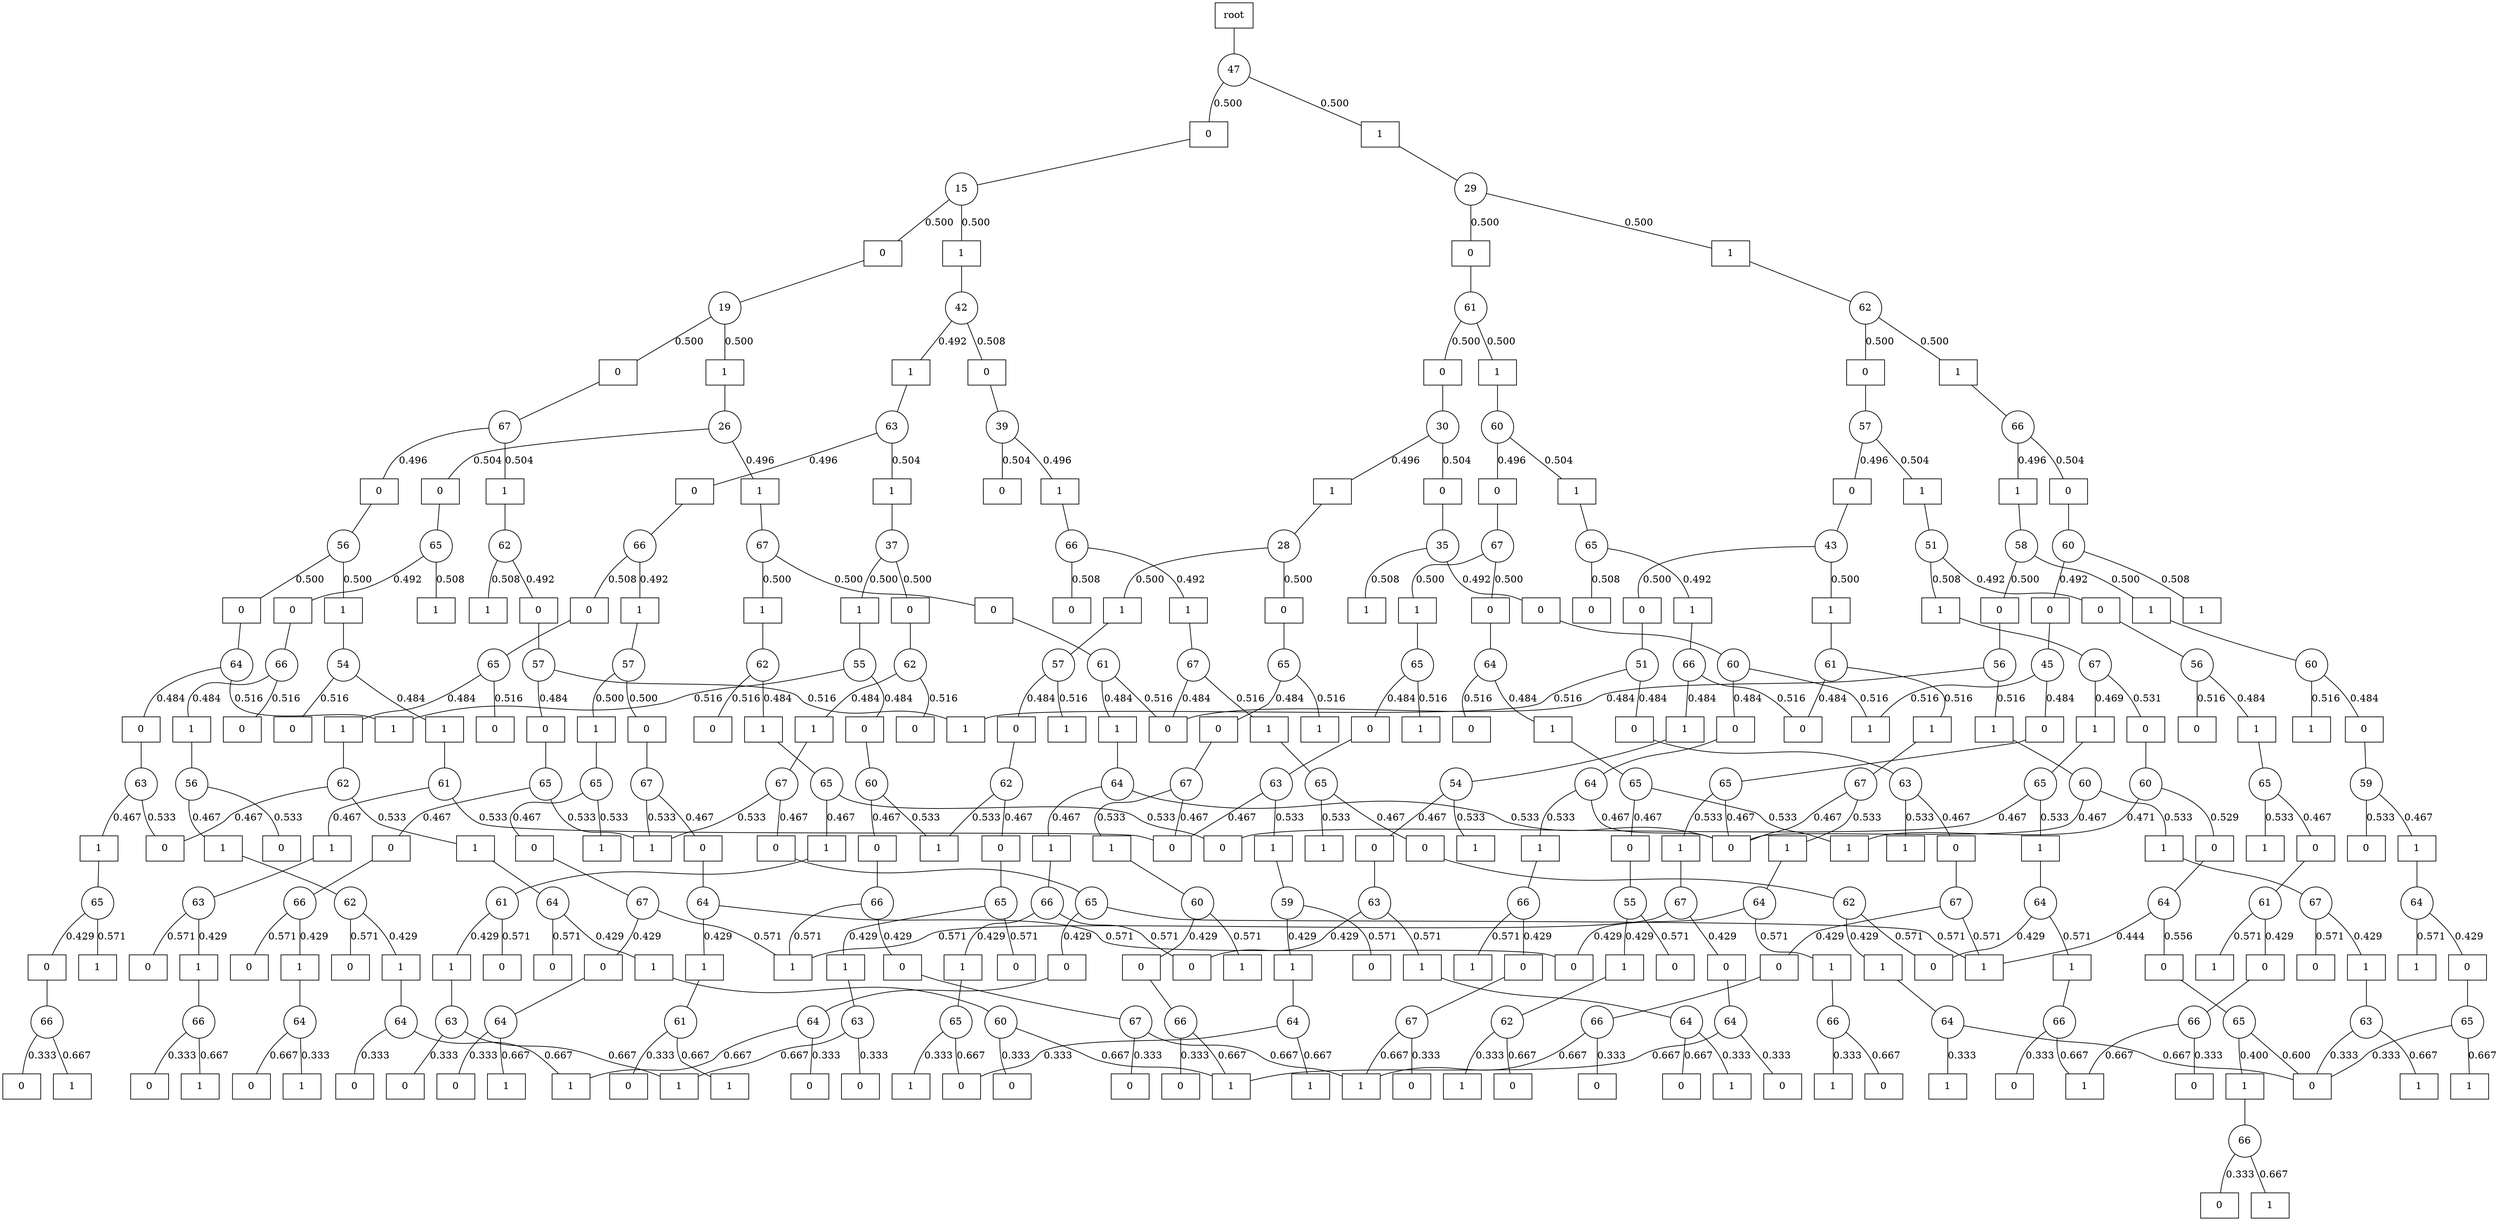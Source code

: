 graph G {
splines=true;
0 [shape=box, label = "root" ]
0--1;
1 [shape=circle, label=47]
1--2[label = 0.500, labelangle=110];
2 [shape=box, label=0]
2--3;
3 [shape=circle, label=15]
3--4[label = 0.500, labelangle=110];
4 [shape=box, label=0]
4--5;
5 [shape=circle, label=19]
5--6[label = 0.500, labelangle=110];
6 [shape=box, label=0]
6--7;
7 [shape=circle, label=67]
7--8[label = 0.496, labelangle=110];
8 [shape=box, label=0]
8--9;
9 [shape=circle, label=56]
9--10[label = 0.500, labelangle=110];
10 [shape=box, label=0]
10--11;
11 [shape=circle, label=64]
11--12[label = 0.484, labelangle=110];
12 [shape=box, label=0]
12--13;
13 [shape=circle, label=63]
13--14[label = 0.533, labelangle=110];
14 [shape=box, label=0]
13--36[label = 0.467, labelangle=110];
36 [shape=box, label=1]
36--37;
37 [shape=circle, label=65]
37--38[label = 0.429, labelangle=110];
38 [shape=box, label=0]
38--39;
39 [shape=circle, label=66]
39--40[label = 0.333, labelangle=110];
40 [shape=box, label=0]
39--32[label = 0.667, labelangle=110];
32 [shape=box, label=1]
37--45[label = 0.571, labelangle=110];
45 [shape=box, label=1]
11--55[label = 0.516, labelangle=110];
55 [shape=box, label=1]
9--101[label = 0.500, labelangle=110];
101 [shape=box, label=1]
101--102;
102 [shape=circle, label=54]
102--103[label = 0.516, labelangle=110];
103 [shape=box, label=0]
102--149[label = 0.484, labelangle=110];
149 [shape=box, label=1]
149--150;
150 [shape=circle, label=61]
150--151[label = 0.533, labelangle=110];
151 [shape=box, label=0]
150--173[label = 0.467, labelangle=110];
173 [shape=box, label=1]
173--174;
174 [shape=circle, label=63]
174--175[label = 0.571, labelangle=110];
175 [shape=box, label=0]
174--185[label = 0.429, labelangle=110];
185 [shape=box, label=1]
185--186;
186 [shape=circle, label=66]
186--187[label = 0.333, labelangle=110];
187 [shape=box, label=0]
186--113[label = 0.667, labelangle=110];
113 [shape=box, label=1]
7--192[label = 0.504, labelangle=110];
192 [shape=box, label=1]
192--193;
193 [shape=circle, label=62]
193--194[label = 0.492, labelangle=110];
194 [shape=box, label=0]
194--195;
195 [shape=circle, label=57]
195--196[label = 0.484, labelangle=110];
196 [shape=box, label=0]
196--197;
197 [shape=circle, label=65]
197--198[label = 0.467, labelangle=110];
198 [shape=box, label=0]
198--199;
199 [shape=circle, label=66]
199--200[label = 0.571, labelangle=110];
200 [shape=box, label=0]
199--210[label = 0.429, labelangle=110];
210 [shape=box, label=1]
210--211;
211 [shape=circle, label=64]
211--212[label = 0.667, labelangle=110];
212 [shape=box, label=0]
211--216[label = 0.333, labelangle=110];
216 [shape=box, label=1]
197--217[label = 0.533, labelangle=110];
217 [shape=box, label=1]
195--239[label = 0.516, labelangle=110];
239 [shape=box, label=1]
193--285[label = 0.508, labelangle=110];
285 [shape=box, label=1]
5--379[label = 0.500, labelangle=110];
379 [shape=box, label=1]
379--380;
380 [shape=circle, label=26]
380--381[label = 0.504, labelangle=110];
381 [shape=box, label=0]
381--382;
382 [shape=circle, label=65]
382--383[label = 0.492, labelangle=110];
383 [shape=box, label=0]
383--384;
384 [shape=circle, label=66]
384--385[label = 0.516, labelangle=110];
385 [shape=box, label=0]
384--431[label = 0.484, labelangle=110];
431 [shape=box, label=1]
431--432;
432 [shape=circle, label=56]
432--433[label = 0.533, labelangle=110];
433 [shape=box, label=0]
432--455[label = 0.467, labelangle=110];
455 [shape=box, label=1]
455--456;
456 [shape=circle, label=62]
456--457[label = 0.571, labelangle=110];
457 [shape=box, label=0]
456--467[label = 0.429, labelangle=110];
467 [shape=box, label=1]
467--468;
468 [shape=circle, label=64]
468--469[label = 0.333, labelangle=110];
469 [shape=box, label=0]
468--259[label = 0.667, labelangle=110];
259 [shape=box, label=1]
382--474[label = 0.508, labelangle=110];
474 [shape=box, label=1]
380--568[label = 0.496, labelangle=110];
568 [shape=box, label=1]
568--569;
569 [shape=circle, label=67]
569--570[label = 0.500, labelangle=110];
570 [shape=box, label=0]
570--571;
571 [shape=circle, label=61]
571--572[label = 0.516, labelangle=110];
572 [shape=box, label=0]
571--618[label = 0.484, labelangle=110];
618 [shape=box, label=1]
618--619;
619 [shape=circle, label=64]
619--620[label = 0.533, labelangle=110];
620 [shape=box, label=0]
619--642[label = 0.467, labelangle=110];
642 [shape=box, label=1]
642--643;
643 [shape=circle, label=66]
643--644[label = 0.571, labelangle=110];
644 [shape=box, label=0]
643--654[label = 0.429, labelangle=110];
654 [shape=box, label=1]
654--655;
655 [shape=circle, label=65]
655--656[label = 0.667, labelangle=110];
656 [shape=box, label=0]
655--660[label = 0.333, labelangle=110];
660 [shape=box, label=1]
569--661[label = 0.500, labelangle=110];
661 [shape=box, label=1]
661--662;
662 [shape=circle, label=62]
662--663[label = 0.516, labelangle=110];
663 [shape=box, label=0]
662--709[label = 0.484, labelangle=110];
709 [shape=box, label=1]
709--710;
710 [shape=circle, label=65]
710--711[label = 0.533, labelangle=110];
711 [shape=box, label=0]
710--733[label = 0.467, labelangle=110];
733 [shape=box, label=1]
733--734;
734 [shape=circle, label=61]
734--735[label = 0.571, labelangle=110];
735 [shape=box, label=0]
734--745[label = 0.429, labelangle=110];
745 [shape=box, label=1]
745--746;
746 [shape=circle, label=63]
746--747[label = 0.333, labelangle=110];
747 [shape=box, label=0]
746--235[label = 0.667, labelangle=110];
235 [shape=box, label=1]
3--752[label = 0.500, labelangle=110];
752 [shape=box, label=1]
752--753;
753 [shape=circle, label=42]
753--754[label = 0.508, labelangle=110];
754 [shape=box, label=0]
754--755;
755 [shape=circle, label=39]
755--756[label = 0.504, labelangle=110];
756 [shape=box, label=0]
755--946[label = 0.496, labelangle=110];
946 [shape=box, label=1]
946--947;
947 [shape=circle, label=66]
947--948[label = 0.508, labelangle=110];
948 [shape=box, label=0]
947--1042[label = 0.492, labelangle=110];
1042 [shape=box, label=1]
1042--1043;
1043 [shape=circle, label=67]
1043--1090[label = 0.516, labelangle=110];
1090 [shape=box, label=1]
1090--1091;
1091 [shape=circle, label=65]
1091--1092[label = 0.467, labelangle=110];
1092 [shape=box, label=0]
1092--1093;
1093 [shape=circle, label=62]
1093--1094[label = 0.571, labelangle=110];
1094 [shape=box, label=0]
1093--1104[label = 0.429, labelangle=110];
1104 [shape=box, label=1]
1104--1105;
1105 [shape=circle, label=64]
1105--1106[label = 0.667, labelangle=110];
1106 [shape=box, label=0]
1105--1110[label = 0.333, labelangle=110];
1110 [shape=box, label=1]
1091--1111[label = 0.533, labelangle=110];
1111 [shape=box, label=1]
1043--572[label = 0.484, labelangle=110];
753--1133[label = 0.492, labelangle=110];
1133 [shape=box, label=1]
1133--1134;
1134 [shape=circle, label=63]
1134--1135[label = 0.496, labelangle=110];
1135 [shape=box, label=0]
1135--1136;
1136 [shape=circle, label=66]
1136--1137[label = 0.508, labelangle=110];
1137 [shape=box, label=0]
1137--1138;
1138 [shape=circle, label=65]
1138--1139[label = 0.516, labelangle=110];
1139 [shape=box, label=0]
1138--1185[label = 0.484, labelangle=110];
1185 [shape=box, label=1]
1185--1186;
1186 [shape=circle, label=62]
1186--1209[label = 0.533, labelangle=110];
1209 [shape=box, label=1]
1209--1210;
1210 [shape=circle, label=64]
1210--1211[label = 0.571, labelangle=110];
1211 [shape=box, label=0]
1210--1221[label = 0.429, labelangle=110];
1221 [shape=box, label=1]
1221--1222;
1222 [shape=circle, label=60]
1222--1223[label = 0.333, labelangle=110];
1223 [shape=box, label=0]
1222--22[label = 0.667, labelangle=110];
22 [shape=box, label=1]
1186--14[label = 0.467, labelangle=110];
1136--1228[label = 0.492, labelangle=110];
1228 [shape=box, label=1]
1228--1229;
1229 [shape=circle, label=57]
1229--1230[label = 0.500, labelangle=110];
1230 [shape=box, label=0]
1230--1231;
1231 [shape=circle, label=67]
1231--1232[label = 0.467, labelangle=110];
1232 [shape=box, label=0]
1232--1233;
1233 [shape=circle, label=64]
1233--1234[label = 0.571, labelangle=110];
1234 [shape=box, label=0]
1233--1244[label = 0.429, labelangle=110];
1244 [shape=box, label=1]
1244--1245;
1245 [shape=circle, label=61]
1245--1246[label = 0.333, labelangle=110];
1246 [shape=box, label=0]
1245--51[label = 0.667, labelangle=110];
51 [shape=box, label=1]
1231--217[label = 0.533, labelangle=110];
1229--1273[label = 0.500, labelangle=110];
1273 [shape=box, label=1]
1273--1274;
1274 [shape=circle, label=65]
1274--1275[label = 0.467, labelangle=110];
1275 [shape=box, label=0]
1275--1276;
1276 [shape=circle, label=67]
1276--1277[label = 0.429, labelangle=110];
1277 [shape=box, label=0]
1277--1278;
1278 [shape=circle, label=64]
1278--1279[label = 0.333, labelangle=110];
1279 [shape=box, label=0]
1278--365[label = 0.667, labelangle=110];
365 [shape=box, label=1]
1276--275[label = 0.571, labelangle=110];
275 [shape=box, label=1]
1274--79[label = 0.533, labelangle=110];
79 [shape=box, label=1]
1134--1316[label = 0.504, labelangle=110];
1316 [shape=box, label=1]
1316--1317;
1317 [shape=circle, label=37]
1317--1318[label = 0.500, labelangle=110];
1318 [shape=box, label=0]
1318--1319;
1319 [shape=circle, label=62]
1319--1320[label = 0.516, labelangle=110];
1320 [shape=box, label=0]
1319--1366[label = 0.484, labelangle=110];
1366 [shape=box, label=1]
1366--1367;
1367 [shape=circle, label=67]
1367--1368[label = 0.467, labelangle=110];
1368 [shape=box, label=0]
1368--1369;
1369 [shape=circle, label=65]
1369--1370[label = 0.429, labelangle=110];
1370 [shape=box, label=0]
1370--1371;
1371 [shape=circle, label=64]
1371--1372[label = 0.333, labelangle=110];
1372 [shape=box, label=0]
1371--259[label = 0.667, labelangle=110];
1369--117[label = 0.571, labelangle=110];
117 [shape=box, label=1]
1367--217[label = 0.533, labelangle=110];
1317--1409[label = 0.500, labelangle=110];
1409 [shape=box, label=1]
1409--1410;
1410 [shape=circle, label=55]
1410--1411[label = 0.484, labelangle=110];
1411 [shape=box, label=0]
1411--1412;
1412 [shape=circle, label=60]
1412--1413[label = 0.467, labelangle=110];
1413 [shape=box, label=0]
1413--1414;
1414 [shape=circle, label=66]
1414--1415[label = 0.429, labelangle=110];
1415 [shape=box, label=0]
1415--1416;
1416 [shape=circle, label=67]
1416--1417[label = 0.333, labelangle=110];
1417 [shape=box, label=0]
1416--75[label = 0.667, labelangle=110];
75 [shape=box, label=1]
1414--275[label = 0.571, labelangle=110];
1412--784[label = 0.533, labelangle=110];
784 [shape=box, label=1]
1410--55[label = 0.516, labelangle=110];
1--1500[label = 0.500, labelangle=110];
1500 [shape=box, label=1]
1500--1501;
1501 [shape=circle, label=29]
1501--1502[label = 0.500, labelangle=110];
1502 [shape=box, label=0]
1502--1503;
1503 [shape=circle, label=61]
1503--1504[label = 0.500, labelangle=110];
1504 [shape=box, label=0]
1504--1505;
1505 [shape=circle, label=30]
1505--1506[label = 0.504, labelangle=110];
1506 [shape=box, label=0]
1506--1507;
1507 [shape=circle, label=35]
1507--1508[label = 0.492, labelangle=110];
1508 [shape=box, label=0]
1508--1509;
1509 [shape=circle, label=60]
1509--1510[label = 0.484, labelangle=110];
1510 [shape=box, label=0]
1510--1511;
1511 [shape=circle, label=64]
1511--1534[label = 0.533, labelangle=110];
1534 [shape=box, label=1]
1534--1535;
1535 [shape=circle, label=66]
1535--1536[label = 0.429, labelangle=110];
1536 [shape=box, label=0]
1536--1537;
1537 [shape=circle, label=67]
1537--1538[label = 0.333, labelangle=110];
1538 [shape=box, label=0]
1537--75[label = 0.667, labelangle=110];
1535--253[label = 0.571, labelangle=110];
253 [shape=box, label=1]
1511--620[label = 0.467, labelangle=110];
1509--1553[label = 0.516, labelangle=110];
1553 [shape=box, label=1]
1507--1599[label = 0.508, labelangle=110];
1599 [shape=box, label=1]
1505--1693[label = 0.496, labelangle=110];
1693 [shape=box, label=1]
1693--1694;
1694 [shape=circle, label=28]
1694--1695[label = 0.500, labelangle=110];
1695 [shape=box, label=0]
1695--1696;
1696 [shape=circle, label=65]
1696--1697[label = 0.484, labelangle=110];
1697 [shape=box, label=0]
1697--1698;
1698 [shape=circle, label=67]
1698--1721[label = 0.533, labelangle=110];
1721 [shape=box, label=1]
1721--1722;
1722 [shape=circle, label=60]
1722--1723[label = 0.429, labelangle=110];
1723 [shape=box, label=0]
1723--1724;
1724 [shape=circle, label=66]
1724--1725[label = 0.333, labelangle=110];
1725 [shape=box, label=0]
1724--22[label = 0.667, labelangle=110];
1722--1524[label = 0.571, labelangle=110];
1524 [shape=box, label=1]
1698--151[label = 0.467, labelangle=110];
1696--1740[label = 0.516, labelangle=110];
1740 [shape=box, label=1]
1694--1786[label = 0.500, labelangle=110];
1786 [shape=box, label=1]
1786--1787;
1787 [shape=circle, label=57]
1787--1788[label = 0.484, labelangle=110];
1788 [shape=box, label=0]
1788--1789;
1789 [shape=circle, label=62]
1789--1790[label = 0.467, labelangle=110];
1790 [shape=box, label=0]
1790--1791;
1791 [shape=circle, label=65]
1791--1792[label = 0.571, labelangle=110];
1792 [shape=box, label=0]
1791--1802[label = 0.429, labelangle=110];
1802 [shape=box, label=1]
1802--1803;
1803 [shape=circle, label=63]
1803--1804[label = 0.333, labelangle=110];
1804 [shape=box, label=0]
1803--235[label = 0.667, labelangle=110];
1789--784[label = 0.533, labelangle=110];
1787--1831[label = 0.516, labelangle=110];
1831 [shape=box, label=1]
1503--1877[label = 0.500, labelangle=110];
1877 [shape=box, label=1]
1877--1878;
1878 [shape=circle, label=60]
1878--1879[label = 0.496, labelangle=110];
1879 [shape=box, label=0]
1879--1880;
1880 [shape=circle, label=67]
1880--1881[label = 0.500, labelangle=110];
1881 [shape=box, label=0]
1881--1882;
1882 [shape=circle, label=64]
1882--1883[label = 0.516, labelangle=110];
1883 [shape=box, label=0]
1882--1929[label = 0.484, labelangle=110];
1929 [shape=box, label=1]
1929--1930;
1930 [shape=circle, label=65]
1930--1931[label = 0.467, labelangle=110];
1931 [shape=box, label=0]
1931--1932;
1932 [shape=circle, label=55]
1932--1933[label = 0.571, labelangle=110];
1933 [shape=box, label=0]
1932--1943[label = 0.429, labelangle=110];
1943 [shape=box, label=1]
1943--1944;
1944 [shape=circle, label=62]
1944--1945[label = 0.667, labelangle=110];
1945 [shape=box, label=0]
1944--1949[label = 0.333, labelangle=110];
1949 [shape=box, label=1]
1930--1950[label = 0.533, labelangle=110];
1950 [shape=box, label=1]
1880--1972[label = 0.500, labelangle=110];
1972 [shape=box, label=1]
1972--1973;
1973 [shape=circle, label=65]
1973--1974[label = 0.484, labelangle=110];
1974 [shape=box, label=0]
1974--1975;
1975 [shape=circle, label=63]
1975--1998[label = 0.533, labelangle=110];
1998 [shape=box, label=1]
1998--1999;
1999 [shape=circle, label=59]
1999--2000[label = 0.571, labelangle=110];
2000 [shape=box, label=0]
1999--2010[label = 0.429, labelangle=110];
2010 [shape=box, label=1]
2010--2011;
2011 [shape=circle, label=64]
2011--2016[label = 0.667, labelangle=110];
2016 [shape=box, label=1]
2011--656[label = 0.333, labelangle=110];
1975--151[label = 0.467, labelangle=110];
1973--2017[label = 0.516, labelangle=110];
2017 [shape=box, label=1]
1878--2063[label = 0.504, labelangle=110];
2063 [shape=box, label=1]
2063--2064;
2064 [shape=circle, label=65]
2064--2065[label = 0.508, labelangle=110];
2065 [shape=box, label=0]
2064--2159[label = 0.492, labelangle=110];
2159 [shape=box, label=1]
2159--2160;
2160 [shape=circle, label=66]
2160--2161[label = 0.516, labelangle=110];
2161 [shape=box, label=0]
2160--2207[label = 0.484, labelangle=110];
2207 [shape=box, label=1]
2207--2208;
2208 [shape=circle, label=54]
2208--2209[label = 0.467, labelangle=110];
2209 [shape=box, label=0]
2209--2210;
2210 [shape=circle, label=63]
2210--2221[label = 0.571, labelangle=110];
2221 [shape=box, label=1]
2221--2222;
2222 [shape=circle, label=64]
2222--2223[label = 0.667, labelangle=110];
2223 [shape=box, label=0]
2222--2227[label = 0.333, labelangle=110];
2227 [shape=box, label=1]
2210--644[label = 0.429, labelangle=110];
2208--127[label = 0.533, labelangle=110];
127 [shape=box, label=1]
1501--2250[label = 0.500, labelangle=110];
2250 [shape=box, label=1]
2250--2251;
2251 [shape=circle, label=62]
2251--2252[label = 0.500, labelangle=110];
2252 [shape=box, label=0]
2252--2253;
2253 [shape=circle, label=57]
2253--2254[label = 0.496, labelangle=110];
2254 [shape=box, label=0]
2254--2255;
2255 [shape=circle, label=43]
2255--2256[label = 0.500, labelangle=110];
2256 [shape=box, label=0]
2256--2257;
2257 [shape=circle, label=51]
2257--2258[label = 0.484, labelangle=110];
2258 [shape=box, label=0]
2258--2259;
2259 [shape=circle, label=63]
2259--2260[label = 0.467, labelangle=110];
2260 [shape=box, label=0]
2260--2261;
2261 [shape=circle, label=67]
2261--2262[label = 0.429, labelangle=110];
2262 [shape=box, label=0]
2262--2263;
2263 [shape=circle, label=66]
2263--2264[label = 0.333, labelangle=110];
2264 [shape=box, label=0]
2263--75[label = 0.667, labelangle=110];
2261--117[label = 0.571, labelangle=110];
2259--878[label = 0.533, labelangle=110];
878 [shape=box, label=1]
2257--239[label = 0.516, labelangle=110];
2255--2347[label = 0.500, labelangle=110];
2347 [shape=box, label=1]
2347--2348;
2348 [shape=circle, label=61]
2348--2395[label = 0.516, labelangle=110];
2395 [shape=box, label=1]
2395--2396;
2396 [shape=circle, label=67]
2396--2419[label = 0.533, labelangle=110];
2419 [shape=box, label=1]
2419--2420;
2420 [shape=circle, label=64]
2420--2431[label = 0.571, labelangle=110];
2431 [shape=box, label=1]
2431--2432;
2432 [shape=circle, label=66]
2432--2433[label = 0.667, labelangle=110];
2433 [shape=box, label=0]
2432--2437[label = 0.333, labelangle=110];
2437 [shape=box, label=1]
2420--1234[label = 0.429, labelangle=110];
2396--620[label = 0.467, labelangle=110];
2348--2161[label = 0.484, labelangle=110];
2253--2438[label = 0.504, labelangle=110];
2438 [shape=box, label=1]
2438--2439;
2439 [shape=circle, label=51]
2439--2440[label = 0.492, labelangle=110];
2440 [shape=box, label=0]
2440--2441;
2441 [shape=circle, label=56]
2441--2442[label = 0.516, labelangle=110];
2442 [shape=box, label=0]
2441--2488[label = 0.484, labelangle=110];
2488 [shape=box, label=1]
2488--2489;
2489 [shape=circle, label=65]
2489--2490[label = 0.467, labelangle=110];
2490 [shape=box, label=0]
2490--2491;
2491 [shape=circle, label=61]
2491--2492[label = 0.429, labelangle=110];
2492 [shape=box, label=0]
2492--2493;
2493 [shape=circle, label=66]
2493--2494[label = 0.333, labelangle=110];
2494 [shape=box, label=0]
2493--87[label = 0.667, labelangle=110];
87 [shape=box, label=1]
2491--229[label = 0.571, labelangle=110];
229 [shape=box, label=1]
2489--1764[label = 0.533, labelangle=110];
1764 [shape=box, label=1]
2439--2531[label = 0.508, labelangle=110];
2531 [shape=box, label=1]
2531--2532;
2532 [shape=circle, label=67]
2532--2533[label = 0.531, labelangle=110];
2533 [shape=box, label=0]
2533--2534;
2534 [shape=circle, label=60]
2534--2535[label = 0.529, labelangle=110];
2535 [shape=box, label=0]
2535--2536;
2536 [shape=circle, label=64]
2536--2537[label = 0.556, labelangle=110];
2537 [shape=box, label=0]
2537--2538;
2538 [shape=circle, label=65]
2538--2543[label = 0.400, labelangle=110];
2543 [shape=box, label=1]
2543--2544;
2544 [shape=circle, label=66]
2544--2545[label = 0.333, labelangle=110];
2545 [shape=box, label=0]
2544--2546[label = 0.667, labelangle=110];
2546 [shape=box, label=1]
2538--1106[label = 0.600, labelangle=110];
2536--117[label = 0.444, labelangle=110];
2534--1950[label = 0.471, labelangle=110];
2532--2582[label = 0.469, labelangle=110];
2582 [shape=box, label=1]
2582--2583;
2583 [shape=circle, label=65]
2583--2606[label = 0.533, labelangle=110];
2606 [shape=box, label=1]
2606--2607;
2607 [shape=circle, label=64]
2607--2618[label = 0.571, labelangle=110];
2618 [shape=box, label=1]
2618--2619;
2619 [shape=circle, label=66]
2619--2620[label = 0.333, labelangle=110];
2620 [shape=box, label=0]
2619--87[label = 0.667, labelangle=110];
2607--1094[label = 0.429, labelangle=110];
2583--711[label = 0.467, labelangle=110];
2251--2625[label = 0.500, labelangle=110];
2625 [shape=box, label=1]
2625--2626;
2626 [shape=circle, label=66]
2626--2627[label = 0.504, labelangle=110];
2627 [shape=box, label=0]
2627--2628;
2628 [shape=circle, label=60]
2628--2629[label = 0.492, labelangle=110];
2629 [shape=box, label=0]
2629--2630;
2630 [shape=circle, label=45]
2630--2631[label = 0.484, labelangle=110];
2631 [shape=box, label=0]
2631--2632;
2632 [shape=circle, label=65]
2632--2655[label = 0.533, labelangle=110];
2655 [shape=box, label=1]
2655--2656;
2656 [shape=circle, label=67]
2656--2657[label = 0.429, labelangle=110];
2657 [shape=box, label=0]
2657--2658;
2658 [shape=circle, label=64]
2658--2659[label = 0.333, labelangle=110];
2659 [shape=box, label=0]
2658--22[label = 0.667, labelangle=110];
2656--275[label = 0.571, labelangle=110];
2632--620[label = 0.467, labelangle=110];
2630--1553[label = 0.516, labelangle=110];
2628--2720[label = 0.508, labelangle=110];
2720 [shape=box, label=1]
2626--2814[label = 0.496, labelangle=110];
2814 [shape=box, label=1]
2814--2815;
2815 [shape=circle, label=58]
2815--2816[label = 0.500, labelangle=110];
2816 [shape=box, label=0]
2816--2817;
2817 [shape=circle, label=56]
2817--2864[label = 0.516, labelangle=110];
2864 [shape=box, label=1]
2864--2865;
2865 [shape=circle, label=60]
2865--2888[label = 0.533, labelangle=110];
2888 [shape=box, label=1]
2888--2889;
2889 [shape=circle, label=67]
2889--2890[label = 0.571, labelangle=110];
2890 [shape=box, label=0]
2889--2900[label = 0.429, labelangle=110];
2900 [shape=box, label=1]
2900--2901;
2901 [shape=circle, label=63]
2901--2906[label = 0.667, labelangle=110];
2906 [shape=box, label=1]
2901--1106[label = 0.333, labelangle=110];
2865--620[label = 0.467, labelangle=110];
2817--572[label = 0.484, labelangle=110];
2815--2907[label = 0.500, labelangle=110];
2907 [shape=box, label=1]
2907--2908;
2908 [shape=circle, label=60]
2908--2909[label = 0.484, labelangle=110];
2909 [shape=box, label=0]
2909--2910;
2910 [shape=circle, label=59]
2910--2911[label = 0.533, labelangle=110];
2911 [shape=box, label=0]
2910--2933[label = 0.467, labelangle=110];
2933 [shape=box, label=1]
2933--2934;
2934 [shape=circle, label=64]
2934--2935[label = 0.429, labelangle=110];
2935 [shape=box, label=0]
2935--2936;
2936 [shape=circle, label=65]
2936--2941[label = 0.667, labelangle=110];
2941 [shape=box, label=1]
2936--1106[label = 0.333, labelangle=110];
2934--1032[label = 0.571, labelangle=110];
1032 [shape=box, label=1]
2908--2952[label = 0.516, labelangle=110];
2952 [shape=box, label=1]
}

